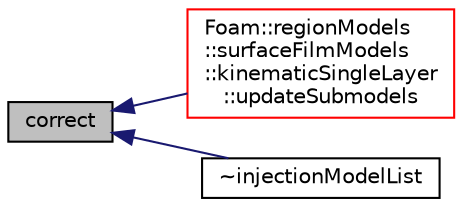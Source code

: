digraph "correct"
{
  bgcolor="transparent";
  edge [fontname="Helvetica",fontsize="10",labelfontname="Helvetica",labelfontsize="10"];
  node [fontname="Helvetica",fontsize="10",shape=record];
  rankdir="LR";
  Node376 [label="correct",height=0.2,width=0.4,color="black", fillcolor="grey75", style="filled", fontcolor="black"];
  Node376 -> Node377 [dir="back",color="midnightblue",fontsize="10",style="solid",fontname="Helvetica"];
  Node377 [label="Foam::regionModels\l::surfaceFilmModels\l::kinematicSingleLayer\l::updateSubmodels",height=0.2,width=0.4,color="red",URL="$a30117.html#ac501f71648abc1a44b77ea4fcb9b2732",tooltip="Update the film sub-models. "];
  Node376 -> Node381 [dir="back",color="midnightblue",fontsize="10",style="solid",fontname="Helvetica"];
  Node381 [label="~injectionModelList",height=0.2,width=0.4,color="black",URL="$a30185.html#a959e5dcba84a262e459f19e38c8dc42d",tooltip="Destructor. "];
}
